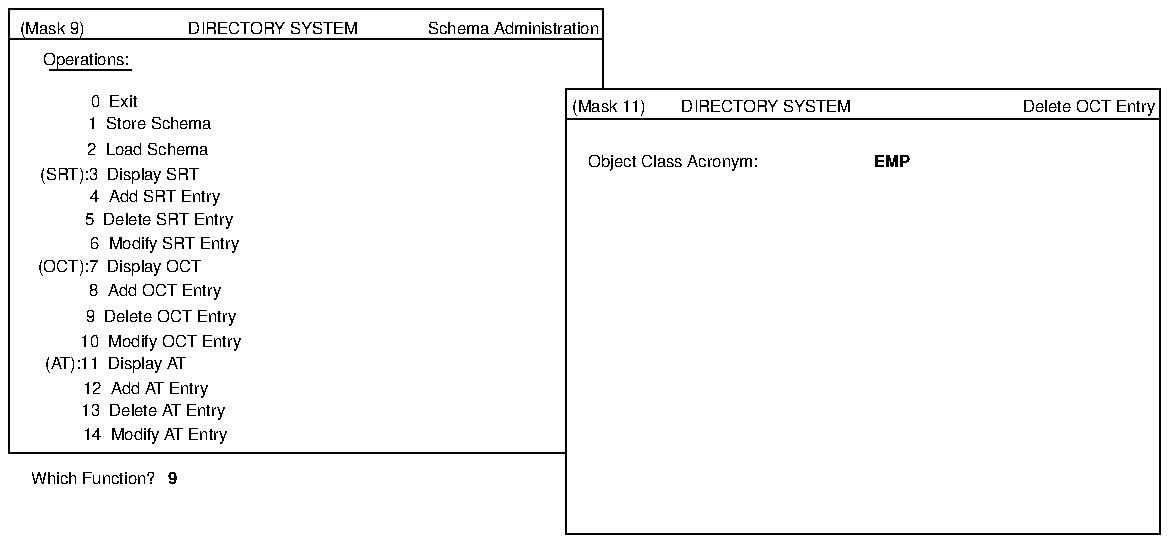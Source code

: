 ...\" @OSF_COPYRIGHT@
...\" COPYRIGHT NOTICE
...\" Copyright (c) 1990, 1991, 1992, 1993, 1994 Open Software Foundation, Inc.
...\" ALL RIGHTS RESERVED (DCE).  See the file named COPYRIGHT.DCE for
...\" the full copyright text.
...\" 
...\" HISTORY
...\" $Log: fig21.deleteoctentry.pic,v $
...\" Revision 1.1.2.1  1994/08/04  21:02:39  hal
...\" 	Create DCE GDS Admin Gd & Ref from GDS parts of Adm Gd & Cmd Ref; fix log
...\" 	[1994/08/04  20:38:15  hal]
...\"
...\" 	Create DCE GDS Admin Gd & Ref from GDS parts of Adm Gd & Cmd Ref; fix log leaders if needed
...\"
...\" 	Creating GDS Admin Gd & Ref from Admin book.extended, Cmd Ref
...\"
...\" Revision 1.1.4.3  1994/06/13  18:00:21  devobj
...\" 	cr10872 - fix copyright
...\" 	[1994/06/13  17:59:05  devobj]
...\" 
...\" Revision 1.1.4.2  1993/08/12  17:21:09  buckler
...\" 	{edit, R1.0.2}
...\" 	Prentice-Hall editorial changes.
...\" 	[1993/08/12  17:06:07  buckler]
...\" 
...\" Revision 1.1.2.2  1993/02/20  14:50:00  rnollman
...\" 	fixed for final draft
...\" 	[1993/02/20  14:49:30  rnollman]
...\" 
...\" $EndLog$
.PS
scale = 106.667
"\f(HB\s69\s0\fP"  at 87, 30
"\f(HB\s6EMP\s0\fP"  at 471, 199
"\fH\s6Object Class Acronym:\s0\fP"  at 354, 199
line   from 0, 43 \
	to 297, 43 
line   from 317, 280 \
	to 317, 237 
"\fH\s6(Mask 11)\s0\fP"  at 320, 228
line   from 614, 237 \
	to 614, 215 
line   from 297, 237 \
	to 297, 0 
line   from 297, 0 \
	to 558, 0 
line   from 298, 237 \
	to 614, 237 
line   from 297, 221 \
	to 614, 221 
line   from 297, 221 \
	to 614, 221 
line   from 298, 237 \
	to 614, 237 
"\fH\s6DIRECTORY SYSTEM\s0\fP"  at 404, 228
line   from 297, 237 \
	to 297, 0 
line   from 614, 237 \
	to 614, 0 
line   from 297, 0 \
	to 614, 0 
"\fH\s60  Exit\s0\fP"  at 56, 231
"\fH\s61  Store Schema\s0\fP"  at 75, 219
"\fH\s62  Load Schema\s0\fP"  at 74, 205
"\fH\s6(SRT):3  Display SRT\s0\fP"  at 59, 192
"\fH\s64  Add SRT Entry\s0\fP"  at 78, 180
"\fH\s6Operations:\s0\fP"  at 41, 253
line   from 22, 247 \
	to 65, 247 
"\fH\s65  Delete SRT Entry\s0\fP"  at 80, 168
"\fH\s66  Modify SRT Entry\s0\fP"  at 83, 155
"\fH\s6(OCT):7  Display OCT\s0\fP"  at 59, 143
"\fH\s68  Add OCT Entry\s0\fP"  at 78, 130
"\fH\s69  Delete OCT Entry\s0\fP"  at 81, 116
"\fH\s610  Modify OCT Entry\s0\fP"  at 81, 103
"\fH\s6(AT):11  Display AT\s0\fP"  at 57, 91
"\fH\s612  Add AT Entry\s0\fP"  at 73, 78
"\fH\s613  Delete AT Entry\s0\fP"  at 77, 66
"\fH\s614  Modify AT Entry\s0\fP"  at 78, 53
line   from 1, 280 \
	to 317, 280 
"\fH\s6DIRECTORY SYSTEM\s0\fP"  at 141, 270
line   from 0, 264 \
	to 317, 264 
"\fH\s6\s0\fP"  at 275, 101
"\fH\s6Which Function?\s0\fP"  at 45, 30
line   from 0, 280 \
	to 0, 43 
"\fH\s6(Mask 9)\s0\fP"  at 23, 270
"\fH\s6Schema Administration\s0\fP"  at 269, 270
"\fH\s6Delete OCT Entry\s0\fP"  at 576, 228
.PE

